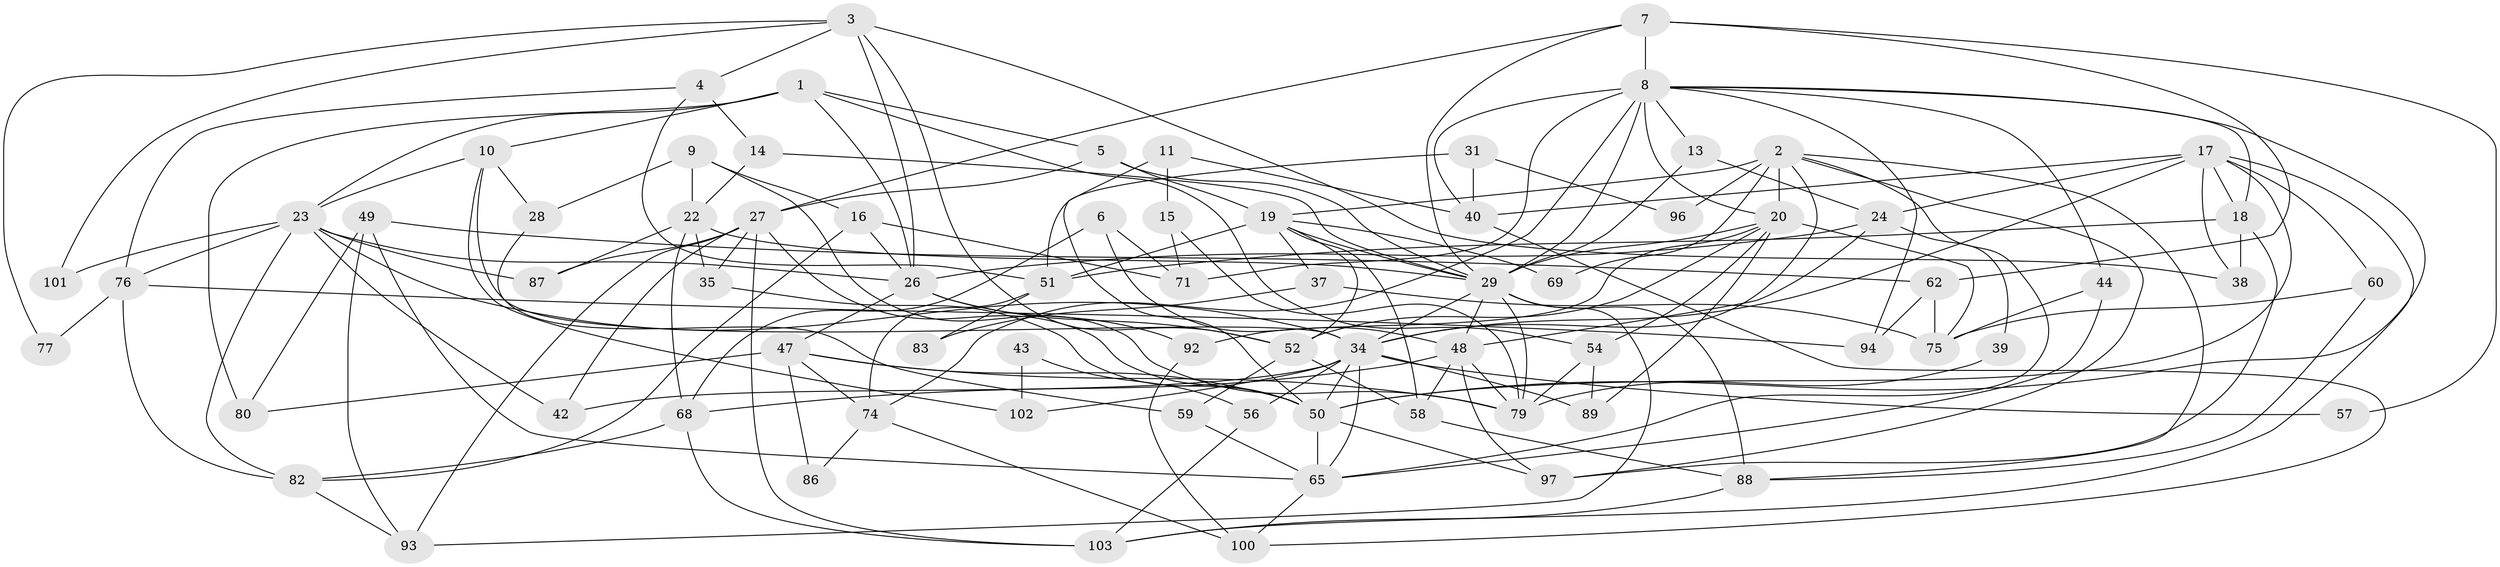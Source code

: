 // original degree distribution, {4: 0.27102803738317754, 5: 0.17757009345794392, 6: 0.12149532710280374, 3: 0.29906542056074764, 2: 0.102803738317757, 7: 0.028037383177570093}
// Generated by graph-tools (version 1.1) at 2025/18/03/04/25 18:18:39]
// undirected, 74 vertices, 174 edges
graph export_dot {
graph [start="1"]
  node [color=gray90,style=filled];
  1 [super="+78+53"];
  2 [super="+70"];
  3;
  4;
  5 [super="+21"];
  6 [super="+30"];
  7;
  8 [super="+36+55+12"];
  9;
  10;
  11;
  13;
  14;
  15;
  16;
  17 [super="+99"];
  18;
  19 [super="+41"];
  20 [super="+104"];
  22 [super="+63"];
  23 [super="+25"];
  24;
  26 [super="+33"];
  27 [super="+67"];
  28;
  29 [super="+72+106+32+45"];
  31;
  34 [super="+95+66+90"];
  35;
  37 [super="+107"];
  38;
  39;
  40 [super="+64"];
  42;
  43;
  44;
  47;
  48 [super="+61+91"];
  49;
  50 [super="+73"];
  51;
  52;
  54;
  56;
  57;
  58;
  59;
  60;
  62;
  65 [super="+81"];
  68;
  69;
  71;
  74;
  75;
  76;
  77;
  79 [super="+85"];
  80;
  82;
  83;
  86;
  87;
  88;
  89;
  92;
  93;
  94;
  96;
  97;
  100;
  101;
  102;
  103;
  1 -- 10;
  1 -- 23;
  1 -- 80;
  1 -- 5;
  1 -- 54;
  1 -- 26;
  2 -- 19 [weight=2];
  2 -- 69;
  2 -- 96;
  2 -- 65;
  2 -- 97;
  2 -- 88;
  2 -- 34;
  2 -- 20;
  3 -- 52;
  3 -- 4;
  3 -- 38;
  3 -- 77;
  3 -- 101;
  3 -- 26;
  4 -- 51;
  4 -- 14;
  4 -- 76;
  5 -- 29;
  5 -- 27;
  5 -- 19;
  6 -- 68;
  6 -- 71;
  6 -- 48;
  7 -- 57;
  7 -- 62;
  7 -- 29;
  7 -- 8;
  7 -- 27;
  8 -- 50;
  8 -- 18;
  8 -- 40 [weight=2];
  8 -- 44;
  8 -- 20;
  8 -- 13;
  8 -- 74;
  8 -- 71;
  8 -- 94;
  8 -- 29;
  9 -- 16;
  9 -- 28;
  9 -- 79;
  9 -- 22;
  10 -- 23;
  10 -- 28;
  10 -- 34;
  10 -- 102;
  11 -- 15;
  11 -- 40;
  11 -- 50;
  13 -- 24;
  13 -- 29;
  14 -- 29;
  14 -- 22;
  15 -- 71;
  15 -- 79;
  16 -- 82;
  16 -- 26;
  16 -- 71;
  17 -- 38;
  17 -- 24;
  17 -- 18;
  17 -- 103;
  17 -- 60;
  17 -- 34;
  17 -- 40;
  17 -- 50;
  18 -- 51;
  18 -- 38;
  18 -- 97;
  19 -- 37;
  19 -- 69;
  19 -- 51;
  19 -- 52;
  19 -- 58;
  19 -- 29;
  20 -- 89;
  20 -- 52;
  20 -- 54;
  20 -- 75;
  20 -- 92;
  20 -- 29;
  22 -- 29;
  22 -- 87 [weight=2];
  22 -- 35;
  22 -- 68;
  23 -- 42;
  23 -- 26;
  23 -- 87;
  23 -- 82;
  23 -- 34;
  23 -- 101;
  23 -- 76;
  24 -- 26 [weight=2];
  24 -- 39;
  24 -- 48;
  26 -- 52;
  26 -- 47;
  26 -- 92;
  27 -- 103;
  27 -- 35;
  27 -- 87;
  27 -- 42;
  27 -- 93;
  27 -- 50;
  28 -- 59;
  29 -- 48;
  29 -- 93;
  29 -- 34;
  29 -- 88;
  29 -- 79;
  31 -- 51;
  31 -- 40;
  31 -- 96;
  34 -- 50;
  34 -- 57;
  34 -- 56;
  34 -- 65;
  34 -- 102;
  34 -- 89;
  34 -- 42;
  35 -- 50;
  37 -- 83 [weight=2];
  37 -- 75;
  39 -- 79;
  40 -- 100;
  43 -- 102;
  43 -- 56;
  44 -- 75;
  44 -- 65;
  47 -- 80;
  47 -- 74;
  47 -- 79;
  47 -- 86;
  47 -- 50;
  48 -- 97;
  48 -- 68;
  48 -- 58;
  48 -- 79;
  49 -- 93;
  49 -- 62;
  49 -- 80;
  49 -- 65;
  50 -- 97;
  50 -- 65;
  51 -- 83;
  51 -- 74;
  52 -- 58;
  52 -- 59;
  54 -- 89;
  54 -- 79;
  56 -- 103;
  58 -- 88;
  59 -- 65;
  60 -- 75;
  60 -- 88;
  62 -- 75;
  62 -- 94;
  65 -- 100;
  68 -- 103;
  68 -- 82;
  74 -- 86;
  74 -- 100;
  76 -- 77;
  76 -- 82;
  76 -- 94;
  82 -- 93;
  88 -- 103;
  92 -- 100;
}
